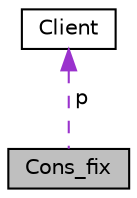 digraph "Cons_fix"
{
 // LATEX_PDF_SIZE
  edge [fontname="Helvetica",fontsize="10",labelfontname="Helvetica",labelfontsize="10"];
  node [fontname="Helvetica",fontsize="10",shape=record];
  Node1 [label="Cons_fix",height=0.2,width=0.4,color="black", fillcolor="grey75", style="filled", fontcolor="black",tooltip=" "];
  Node2 -> Node1 [dir="back",color="darkorchid3",fontsize="10",style="dashed",label=" p" ];
  Node2 [label="Client",height=0.2,width=0.4,color="black", fillcolor="white", style="filled",URL="$classClient.html",tooltip="Класс взаимодействия с сервером"];
}
